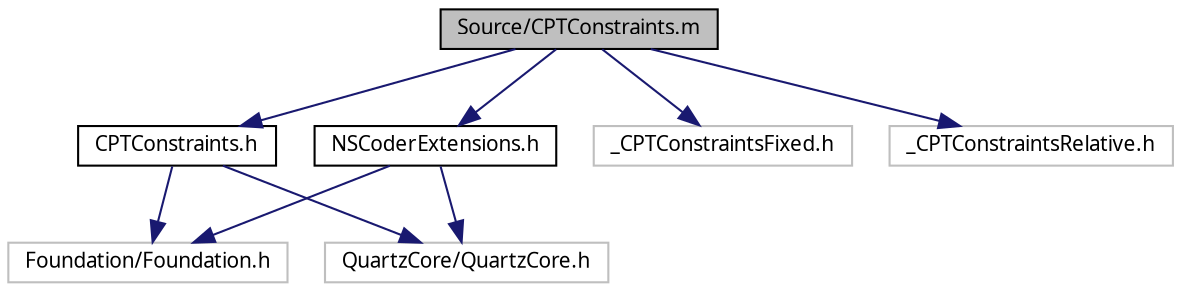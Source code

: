 digraph G
{
  bgcolor="transparent";
  edge [fontname="Lucinda Grande",fontsize="10",labelfontname="Lucinda Grande",labelfontsize="10"];
  node [fontname="Lucinda Grande",fontsize="10",shape=record];
  Node1 [label="Source/CPTConstraints.m",height=0.2,width=0.4,color="black", fillcolor="grey75", style="filled" fontcolor="black"];
  Node1 -> Node2 [color="midnightblue",fontsize="10",style="solid",fontname="Lucinda Grande"];
  Node2 [label="CPTConstraints.h",height=0.2,width=0.4,color="black",URL="$_c_p_t_constraints_8h.html"];
  Node2 -> Node3 [color="midnightblue",fontsize="10",style="solid",fontname="Lucinda Grande"];
  Node3 [label="Foundation/Foundation.h",height=0.2,width=0.4,color="grey75"];
  Node2 -> Node4 [color="midnightblue",fontsize="10",style="solid",fontname="Lucinda Grande"];
  Node4 [label="QuartzCore/QuartzCore.h",height=0.2,width=0.4,color="grey75"];
  Node1 -> Node5 [color="midnightblue",fontsize="10",style="solid",fontname="Lucinda Grande"];
  Node5 [label="NSCoderExtensions.h",height=0.2,width=0.4,color="black",URL="$_n_s_coder_extensions_8h.html"];
  Node5 -> Node4 [color="midnightblue",fontsize="10",style="solid",fontname="Lucinda Grande"];
  Node5 -> Node3 [color="midnightblue",fontsize="10",style="solid",fontname="Lucinda Grande"];
  Node1 -> Node6 [color="midnightblue",fontsize="10",style="solid",fontname="Lucinda Grande"];
  Node6 [label="_CPTConstraintsFixed.h",height=0.2,width=0.4,color="grey75"];
  Node1 -> Node7 [color="midnightblue",fontsize="10",style="solid",fontname="Lucinda Grande"];
  Node7 [label="_CPTConstraintsRelative.h",height=0.2,width=0.4,color="grey75"];
}
